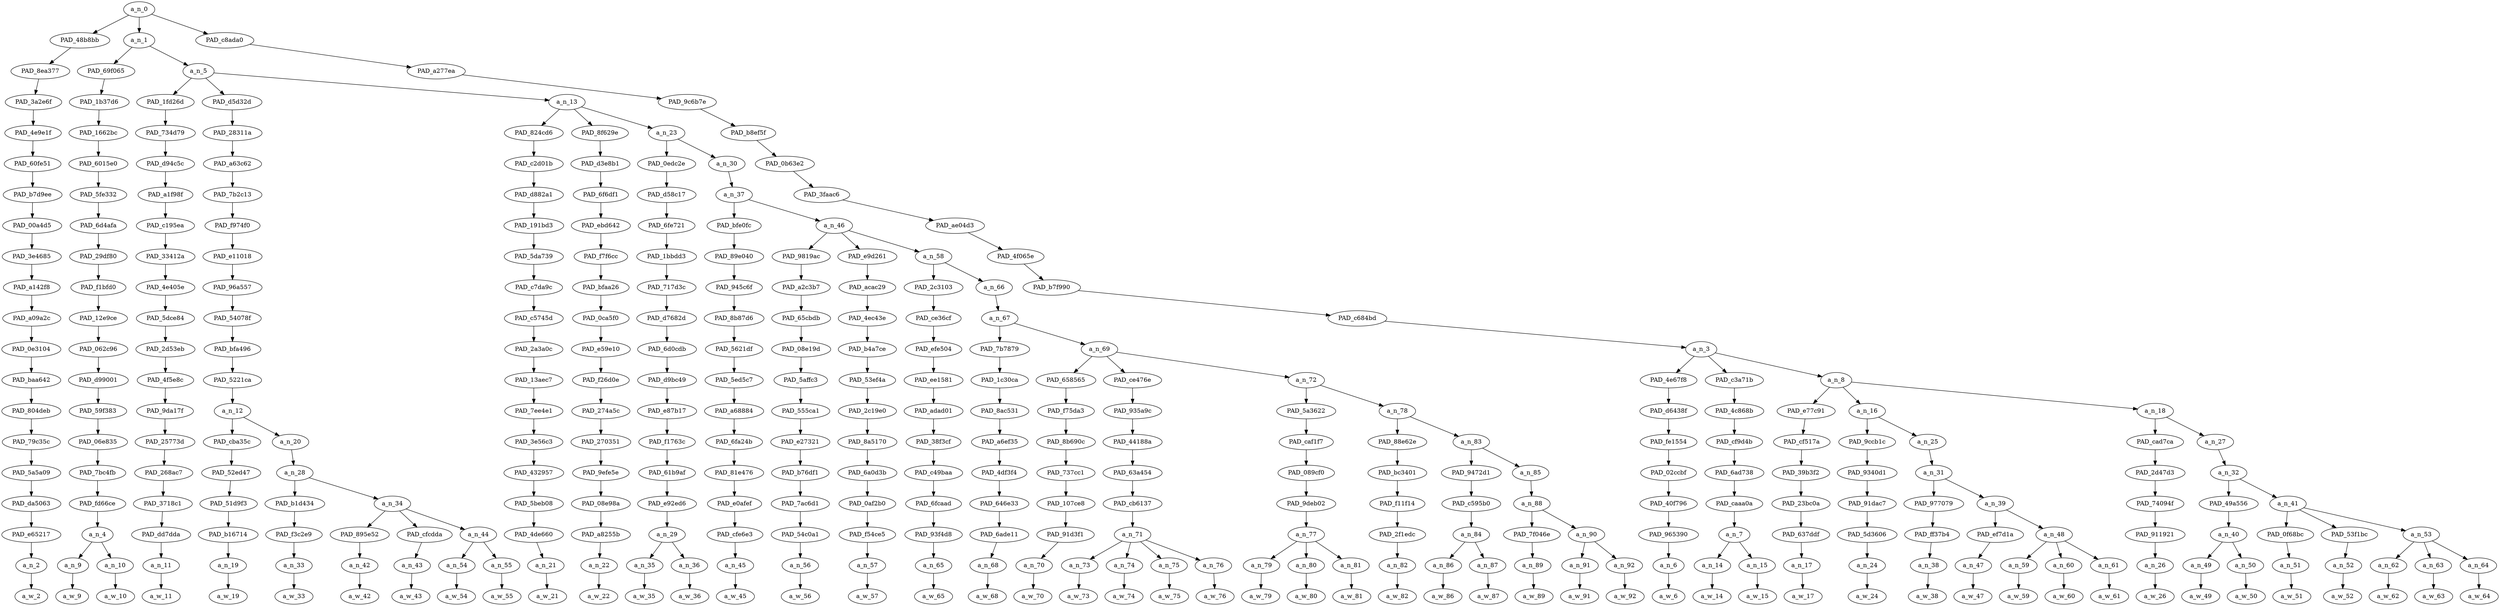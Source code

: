strict digraph "" {
	a_n_0	[div_dir=1,
		index=0,
		level=19,
		pos="23.748605484825102,19!",
		text_span="[0, 1, 2, 3, 4, 5, 6, 7, 8, 9, 10, 11, 12, 13, 14, 15, 16, 17, 18, 19, 20, 21, 22, 23, 24, 25, 26, 27, 28, 29, 30, 31, 32, 33, 34, \
35, 36, 37, 38, 39, 40, 41, 42, 43, 44, 45, 46, 47, 48, 49, 50]",
		value=0.99999999];
	PAD_48b8bb	[div_dir=1,
		index=1,
		level=18,
		pos="32.0,18!",
		text_span="[32]",
		value=0.01179135];
	a_n_0 -> PAD_48b8bb;
	a_n_1	[div_dir=1,
		index=0,
		level=18,
		pos="3.0282238618827164,18!",
		text_span="[0, 1, 2, 3, 4, 5, 6, 7, 8, 9, 10, 11, 12, 13, 14, 15, 16, 17, 18, 19, 20, 21, 22, 23, 24, 25, 26, 27, 28, 29, 30, 31]",
		value=0.67199557];
	a_n_0 -> a_n_1;
	PAD_c8ada0	[div_dir=1,
		index=2,
		level=18,
		pos="36.21759259259259,18!",
		text_span="[33, 34, 35, 36, 37, 38, 39, 40, 41, 42, 43, 44, 45, 46, 47, 48, 49, 50]",
		value=0.31612371];
	a_n_0 -> PAD_c8ada0;
	PAD_8ea377	[div_dir=1,
		index=2,
		level=17,
		pos="32.0,17!",
		text_span="[32]",
		value=0.01179135];
	PAD_48b8bb -> PAD_8ea377;
	PAD_3a2e6f	[div_dir=1,
		index=4,
		level=16,
		pos="32.0,16!",
		text_span="[32]",
		value=0.01179135];
	PAD_8ea377 -> PAD_3a2e6f;
	PAD_4e9e1f	[div_dir=1,
		index=6,
		level=15,
		pos="32.0,15!",
		text_span="[32]",
		value=0.01179135];
	PAD_3a2e6f -> PAD_4e9e1f;
	PAD_60fe51	[div_dir=1,
		index=7,
		level=14,
		pos="32.0,14!",
		text_span="[32]",
		value=0.01179135];
	PAD_4e9e1f -> PAD_60fe51;
	PAD_b7d9ee	[div_dir=1,
		index=7,
		level=13,
		pos="32.0,13!",
		text_span="[32]",
		value=0.01179135];
	PAD_60fe51 -> PAD_b7d9ee;
	PAD_00a4d5	[div_dir=1,
		index=8,
		level=12,
		pos="32.0,12!",
		text_span="[32]",
		value=0.01179135];
	PAD_b7d9ee -> PAD_00a4d5;
	PAD_3e4685	[div_dir=1,
		index=10,
		level=11,
		pos="32.0,11!",
		text_span="[32]",
		value=0.01179135];
	PAD_00a4d5 -> PAD_3e4685;
	PAD_a142f8	[div_dir=1,
		index=11,
		level=10,
		pos="32.0,10!",
		text_span="[32]",
		value=0.01179135];
	PAD_3e4685 -> PAD_a142f8;
	PAD_a09a2c	[div_dir=1,
		index=11,
		level=9,
		pos="32.0,9!",
		text_span="[32]",
		value=0.01179135];
	PAD_a142f8 -> PAD_a09a2c;
	PAD_0e3104	[div_dir=1,
		index=12,
		level=8,
		pos="32.0,8!",
		text_span="[32]",
		value=0.01179135];
	PAD_a09a2c -> PAD_0e3104;
	PAD_baa642	[div_dir=1,
		index=14,
		level=7,
		pos="32.0,7!",
		text_span="[32]",
		value=0.01179135];
	PAD_0e3104 -> PAD_baa642;
	PAD_804deb	[div_dir=1,
		index=15,
		level=6,
		pos="32.0,6!",
		text_span="[32]",
		value=0.01179135];
	PAD_baa642 -> PAD_804deb;
	PAD_79c35c	[div_dir=1,
		index=17,
		level=5,
		pos="32.0,5!",
		text_span="[32]",
		value=0.01179135];
	PAD_804deb -> PAD_79c35c;
	PAD_5a5a09	[div_dir=1,
		index=18,
		level=4,
		pos="32.0,4!",
		text_span="[32]",
		value=0.01179135];
	PAD_79c35c -> PAD_5a5a09;
	PAD_da5063	[div_dir=1,
		index=19,
		level=3,
		pos="32.0,3!",
		text_span="[32]",
		value=0.01179135];
	PAD_5a5a09 -> PAD_da5063;
	PAD_e65217	[div_dir=1,
		index=22,
		level=2,
		pos="32.0,2!",
		text_span="[32]",
		value=0.01179135];
	PAD_da5063 -> PAD_e65217;
	a_n_2	[div_dir=1,
		index=32,
		level=1,
		pos="32.0,1!",
		text_span="[32]",
		value=0.01179135];
	PAD_e65217 -> a_n_2;
	a_w_2	[div_dir=0,
		index=32,
		level=0,
		pos="32,0!",
		text_span="[32]",
		value=but];
	a_n_2 -> a_w_2;
	PAD_69f065	[div_dir=1,
		index=0,
		level=17,
		pos="0.5,17!",
		text_span="[0, 1]",
		value=0.05002345];
	a_n_1 -> PAD_69f065;
	a_n_5	[div_dir=-1,
		index=1,
		level=17,
		pos="5.556447723765433,17!",
		text_span="[2, 3, 4, 5, 6, 7, 8, 9, 10, 11, 12, 13, 14, 15, 16, 17, 18, 19, 20, 21, 22, 23, 24, 25, 26, 27, 28, 29, 30, 31]",
		value=0.62195567];
	a_n_1 -> a_n_5;
	PAD_1b37d6	[div_dir=1,
		index=0,
		level=16,
		pos="0.5,16!",
		text_span="[0, 1]",
		value=0.05002345];
	PAD_69f065 -> PAD_1b37d6;
	PAD_1662bc	[div_dir=1,
		index=0,
		level=15,
		pos="0.5,15!",
		text_span="[0, 1]",
		value=0.05002345];
	PAD_1b37d6 -> PAD_1662bc;
	PAD_6015e0	[div_dir=1,
		index=0,
		level=14,
		pos="0.5,14!",
		text_span="[0, 1]",
		value=0.05002345];
	PAD_1662bc -> PAD_6015e0;
	PAD_5fe332	[div_dir=1,
		index=0,
		level=13,
		pos="0.5,13!",
		text_span="[0, 1]",
		value=0.05002345];
	PAD_6015e0 -> PAD_5fe332;
	PAD_6d4afa	[div_dir=1,
		index=0,
		level=12,
		pos="0.5,12!",
		text_span="[0, 1]",
		value=0.05002345];
	PAD_5fe332 -> PAD_6d4afa;
	PAD_29df80	[div_dir=1,
		index=0,
		level=11,
		pos="0.5,11!",
		text_span="[0, 1]",
		value=0.05002345];
	PAD_6d4afa -> PAD_29df80;
	PAD_f1bfd0	[div_dir=1,
		index=0,
		level=10,
		pos="0.5,10!",
		text_span="[0, 1]",
		value=0.05002345];
	PAD_29df80 -> PAD_f1bfd0;
	PAD_12e9ce	[div_dir=1,
		index=0,
		level=9,
		pos="0.5,9!",
		text_span="[0, 1]",
		value=0.05002345];
	PAD_f1bfd0 -> PAD_12e9ce;
	PAD_062c96	[div_dir=1,
		index=0,
		level=8,
		pos="0.5,8!",
		text_span="[0, 1]",
		value=0.05002345];
	PAD_12e9ce -> PAD_062c96;
	PAD_d99001	[div_dir=1,
		index=0,
		level=7,
		pos="0.5,7!",
		text_span="[0, 1]",
		value=0.05002345];
	PAD_062c96 -> PAD_d99001;
	PAD_59f383	[div_dir=1,
		index=0,
		level=6,
		pos="0.5,6!",
		text_span="[0, 1]",
		value=0.05002345];
	PAD_d99001 -> PAD_59f383;
	PAD_06e835	[div_dir=1,
		index=0,
		level=5,
		pos="0.5,5!",
		text_span="[0, 1]",
		value=0.05002345];
	PAD_59f383 -> PAD_06e835;
	PAD_7bc4fb	[div_dir=1,
		index=0,
		level=4,
		pos="0.5,4!",
		text_span="[0, 1]",
		value=0.05002345];
	PAD_06e835 -> PAD_7bc4fb;
	PAD_fd66ce	[div_dir=1,
		index=0,
		level=3,
		pos="0.5,3!",
		text_span="[0, 1]",
		value=0.05002345];
	PAD_7bc4fb -> PAD_fd66ce;
	a_n_4	[div_dir=1,
		index=0,
		level=2,
		pos="0.5,2!",
		text_span="[0, 1]",
		value=0.05002345];
	PAD_fd66ce -> a_n_4;
	a_n_9	[div_dir=1,
		index=0,
		level=1,
		pos="0.0,1!",
		text_span="[0]",
		value=0.01455555];
	a_n_4 -> a_n_9;
	a_n_10	[div_dir=1,
		index=1,
		level=1,
		pos="1.0,1!",
		text_span="[1]",
		value=0.03533279];
	a_n_4 -> a_n_10;
	a_w_9	[div_dir=0,
		index=0,
		level=0,
		pos="0,0!",
		text_span="[0]",
		value="<user>"];
	a_n_9 -> a_w_9;
	a_w_10	[div_dir=0,
		index=1,
		level=0,
		pos="1,0!",
		text_span="[1]",
		value=vk];
	a_n_10 -> a_w_10;
	PAD_1fd26d	[div_dir=1,
		index=1,
		level=16,
		pos="2.0,16!",
		text_span="[2]",
		value=0.01443231];
	a_n_5 -> PAD_1fd26d;
	PAD_d5d32d	[div_dir=-1,
		index=2,
		level=16,
		pos="4.041666666666667,16!",
		text_span="[3, 4, 5, 6, 7, 8]",
		value=0.08709185];
	a_n_5 -> PAD_d5d32d;
	a_n_13	[div_dir=-1,
		index=3,
		level=16,
		pos="10.62767650462963,16!",
		text_span="[9, 10, 11, 12, 13, 14, 15, 16, 17, 18, 19, 20, 21, 22, 23, 24, 25, 26, 27, 28, 29, 30, 31]",
		value=0.52041106];
	a_n_5 -> a_n_13;
	PAD_734d79	[div_dir=1,
		index=1,
		level=15,
		pos="2.0,15!",
		text_span="[2]",
		value=0.01443231];
	PAD_1fd26d -> PAD_734d79;
	PAD_d94c5c	[div_dir=1,
		index=1,
		level=14,
		pos="2.0,14!",
		text_span="[2]",
		value=0.01443231];
	PAD_734d79 -> PAD_d94c5c;
	PAD_a1f98f	[div_dir=1,
		index=1,
		level=13,
		pos="2.0,13!",
		text_span="[2]",
		value=0.01443231];
	PAD_d94c5c -> PAD_a1f98f;
	PAD_c195ea	[div_dir=1,
		index=1,
		level=12,
		pos="2.0,12!",
		text_span="[2]",
		value=0.01443231];
	PAD_a1f98f -> PAD_c195ea;
	PAD_33412a	[div_dir=1,
		index=1,
		level=11,
		pos="2.0,11!",
		text_span="[2]",
		value=0.01443231];
	PAD_c195ea -> PAD_33412a;
	PAD_4e405e	[div_dir=1,
		index=1,
		level=10,
		pos="2.0,10!",
		text_span="[2]",
		value=0.01443231];
	PAD_33412a -> PAD_4e405e;
	PAD_5dce84	[div_dir=1,
		index=1,
		level=9,
		pos="2.0,9!",
		text_span="[2]",
		value=0.01443231];
	PAD_4e405e -> PAD_5dce84;
	PAD_2d53eb	[div_dir=1,
		index=1,
		level=8,
		pos="2.0,8!",
		text_span="[2]",
		value=0.01443231];
	PAD_5dce84 -> PAD_2d53eb;
	PAD_4f5e8c	[div_dir=1,
		index=1,
		level=7,
		pos="2.0,7!",
		text_span="[2]",
		value=0.01443231];
	PAD_2d53eb -> PAD_4f5e8c;
	PAD_9da17f	[div_dir=1,
		index=1,
		level=6,
		pos="2.0,6!",
		text_span="[2]",
		value=0.01443231];
	PAD_4f5e8c -> PAD_9da17f;
	PAD_25773d	[div_dir=1,
		index=1,
		level=5,
		pos="2.0,5!",
		text_span="[2]",
		value=0.01443231];
	PAD_9da17f -> PAD_25773d;
	PAD_268ac7	[div_dir=1,
		index=1,
		level=4,
		pos="2.0,4!",
		text_span="[2]",
		value=0.01443231];
	PAD_25773d -> PAD_268ac7;
	PAD_3718c1	[div_dir=1,
		index=1,
		level=3,
		pos="2.0,3!",
		text_span="[2]",
		value=0.01443231];
	PAD_268ac7 -> PAD_3718c1;
	PAD_dd7dda	[div_dir=1,
		index=1,
		level=2,
		pos="2.0,2!",
		text_span="[2]",
		value=0.01443231];
	PAD_3718c1 -> PAD_dd7dda;
	a_n_11	[div_dir=1,
		index=2,
		level=1,
		pos="2.0,1!",
		text_span="[2]",
		value=0.01443231];
	PAD_dd7dda -> a_n_11;
	a_w_11	[div_dir=0,
		index=2,
		level=0,
		pos="2,0!",
		text_span="[2]",
		value=looks];
	a_n_11 -> a_w_11;
	PAD_28311a	[div_dir=-1,
		index=2,
		level=15,
		pos="4.041666666666667,15!",
		text_span="[3, 4, 5, 6, 7, 8]",
		value=0.08709185];
	PAD_d5d32d -> PAD_28311a;
	PAD_a63c62	[div_dir=-1,
		index=2,
		level=14,
		pos="4.041666666666667,14!",
		text_span="[3, 4, 5, 6, 7, 8]",
		value=0.08709185];
	PAD_28311a -> PAD_a63c62;
	PAD_7b2c13	[div_dir=-1,
		index=2,
		level=13,
		pos="4.041666666666667,13!",
		text_span="[3, 4, 5, 6, 7, 8]",
		value=0.08709185];
	PAD_a63c62 -> PAD_7b2c13;
	PAD_f974f0	[div_dir=-1,
		index=2,
		level=12,
		pos="4.041666666666667,12!",
		text_span="[3, 4, 5, 6, 7, 8]",
		value=0.08709185];
	PAD_7b2c13 -> PAD_f974f0;
	PAD_e11018	[div_dir=-1,
		index=2,
		level=11,
		pos="4.041666666666667,11!",
		text_span="[3, 4, 5, 6, 7, 8]",
		value=0.08709185];
	PAD_f974f0 -> PAD_e11018;
	PAD_96a557	[div_dir=-1,
		index=2,
		level=10,
		pos="4.041666666666667,10!",
		text_span="[3, 4, 5, 6, 7, 8]",
		value=0.08709185];
	PAD_e11018 -> PAD_96a557;
	PAD_54078f	[div_dir=-1,
		index=2,
		level=9,
		pos="4.041666666666667,9!",
		text_span="[3, 4, 5, 6, 7, 8]",
		value=0.08709185];
	PAD_96a557 -> PAD_54078f;
	PAD_bfa496	[div_dir=-1,
		index=2,
		level=8,
		pos="4.041666666666667,8!",
		text_span="[3, 4, 5, 6, 7, 8]",
		value=0.08709185];
	PAD_54078f -> PAD_bfa496;
	PAD_5221ca	[div_dir=-1,
		index=2,
		level=7,
		pos="4.041666666666667,7!",
		text_span="[3, 4, 5, 6, 7, 8]",
		value=0.08709185];
	PAD_bfa496 -> PAD_5221ca;
	a_n_12	[div_dir=-1,
		index=2,
		level=6,
		pos="4.041666666666667,6!",
		text_span="[3, 4, 5, 6, 7, 8]",
		value=0.08709185];
	PAD_5221ca -> a_n_12;
	PAD_cba35c	[div_dir=1,
		index=2,
		level=5,
		pos="3.0,5!",
		text_span="[3]",
		value=0.01369188];
	a_n_12 -> PAD_cba35c;
	a_n_20	[div_dir=-1,
		index=3,
		level=5,
		pos="5.083333333333334,5!",
		text_span="[4, 5, 6, 7, 8]",
		value=0.07336870];
	a_n_12 -> a_n_20;
	PAD_52ed47	[div_dir=1,
		index=2,
		level=4,
		pos="3.0,4!",
		text_span="[3]",
		value=0.01369188];
	PAD_cba35c -> PAD_52ed47;
	PAD_51d9f3	[div_dir=1,
		index=2,
		level=3,
		pos="3.0,3!",
		text_span="[3]",
		value=0.01369188];
	PAD_52ed47 -> PAD_51d9f3;
	PAD_b16714	[div_dir=1,
		index=2,
		level=2,
		pos="3.0,2!",
		text_span="[3]",
		value=0.01369188];
	PAD_51d9f3 -> PAD_b16714;
	a_n_19	[div_dir=1,
		index=3,
		level=1,
		pos="3.0,1!",
		text_span="[3]",
		value=0.01369188];
	PAD_b16714 -> a_n_19;
	a_w_19	[div_dir=0,
		index=3,
		level=0,
		pos="3,0!",
		text_span="[3]",
		value=interesting];
	a_n_19 -> a_w_19;
	a_n_28	[div_dir=-1,
		index=3,
		level=4,
		pos="5.083333333333334,4!",
		text_span="[4, 5, 6, 7, 8]",
		value=0.07331035];
	a_n_20 -> a_n_28;
	PAD_b1d434	[div_dir=-1,
		index=3,
		level=3,
		pos="4.0,3!",
		text_span="[4]",
		value=0.01304969];
	a_n_28 -> PAD_b1d434;
	a_n_34	[div_dir=-1,
		index=4,
		level=3,
		pos="6.166666666666667,3!",
		text_span="[5, 6, 7, 8]",
		value=0.06020232];
	a_n_28 -> a_n_34;
	PAD_f3c2e9	[div_dir=-1,
		index=3,
		level=2,
		pos="4.0,2!",
		text_span="[4]",
		value=0.01304969];
	PAD_b1d434 -> PAD_f3c2e9;
	a_n_33	[div_dir=-1,
		index=4,
		level=1,
		pos="4.0,1!",
		text_span="[4]",
		value=0.01304969];
	PAD_f3c2e9 -> a_n_33;
	a_w_33	[div_dir=0,
		index=4,
		level=0,
		pos="4,0!",
		text_span="[4]",
		value=i];
	a_n_33 -> a_w_33;
	PAD_895e52	[div_dir=1,
		index=4,
		level=2,
		pos="5.0,2!",
		text_span="[5]",
		value=0.01048972];
	a_n_34 -> PAD_895e52;
	PAD_cfcdda	[div_dir=1,
		index=5,
		level=2,
		pos="6.0,2!",
		text_span="[6]",
		value=0.01069586];
	a_n_34 -> PAD_cfcdda;
	a_n_44	[div_dir=-1,
		index=6,
		level=2,
		pos="7.5,2!",
		text_span="[7, 8]",
		value=0.03895244];
	a_n_34 -> a_n_44;
	a_n_42	[div_dir=1,
		index=5,
		level=1,
		pos="5.0,1!",
		text_span="[5]",
		value=0.01048972];
	PAD_895e52 -> a_n_42;
	a_w_42	[div_dir=0,
		index=5,
		level=0,
		pos="5,0!",
		text_span="[5]",
		value=might];
	a_n_42 -> a_w_42;
	a_n_43	[div_dir=1,
		index=6,
		level=1,
		pos="6.0,1!",
		text_span="[6]",
		value=0.01069586];
	PAD_cfcdda -> a_n_43;
	a_w_43	[div_dir=0,
		index=6,
		level=0,
		pos="6,0!",
		text_span="[6]",
		value=actually];
	a_n_43 -> a_w_43;
	a_n_54	[div_dir=-1,
		index=7,
		level=1,
		pos="7.0,1!",
		text_span="[7]",
		value=0.02732545];
	a_n_44 -> a_n_54;
	a_n_55	[div_dir=1,
		index=8,
		level=1,
		pos="8.0,1!",
		text_span="[8]",
		value=0.01150334];
	a_n_44 -> a_n_55;
	a_w_54	[div_dir=0,
		index=7,
		level=0,
		pos="7,0!",
		text_span="[7]",
		value=install];
	a_n_54 -> a_w_54;
	a_w_55	[div_dir=0,
		index=8,
		level=0,
		pos="8,0!",
		text_span="[8]",
		value=it];
	a_n_55 -> a_w_55;
	PAD_824cd6	[div_dir=1,
		index=3,
		level=15,
		pos="9.0,15!",
		text_span="[9]",
		value=0.01403130];
	a_n_13 -> PAD_824cd6;
	PAD_8f629e	[div_dir=1,
		index=4,
		level=15,
		pos="10.0,15!",
		text_span="[10]",
		value=0.01036317];
	a_n_13 -> PAD_8f629e;
	a_n_23	[div_dir=-1,
		index=5,
		level=15,
		pos="12.88302951388889,15!",
		text_span="[11, 12, 13, 14, 15, 16, 17, 18, 19, 20, 21, 22, 23, 24, 25, 26, 27, 28, 29, 30, 31]",
		value=0.49600308];
	a_n_13 -> a_n_23;
	PAD_c2d01b	[div_dir=1,
		index=3,
		level=14,
		pos="9.0,14!",
		text_span="[9]",
		value=0.01403130];
	PAD_824cd6 -> PAD_c2d01b;
	PAD_d882a1	[div_dir=1,
		index=3,
		level=13,
		pos="9.0,13!",
		text_span="[9]",
		value=0.01403130];
	PAD_c2d01b -> PAD_d882a1;
	PAD_191bd3	[div_dir=1,
		index=3,
		level=12,
		pos="9.0,12!",
		text_span="[9]",
		value=0.01403130];
	PAD_d882a1 -> PAD_191bd3;
	PAD_5da739	[div_dir=1,
		index=3,
		level=11,
		pos="9.0,11!",
		text_span="[9]",
		value=0.01403130];
	PAD_191bd3 -> PAD_5da739;
	PAD_c7da9c	[div_dir=1,
		index=3,
		level=10,
		pos="9.0,10!",
		text_span="[9]",
		value=0.01403130];
	PAD_5da739 -> PAD_c7da9c;
	PAD_c5745d	[div_dir=1,
		index=3,
		level=9,
		pos="9.0,9!",
		text_span="[9]",
		value=0.01403130];
	PAD_c7da9c -> PAD_c5745d;
	PAD_2a3a0c	[div_dir=1,
		index=3,
		level=8,
		pos="9.0,8!",
		text_span="[9]",
		value=0.01403130];
	PAD_c5745d -> PAD_2a3a0c;
	PAD_13aec7	[div_dir=1,
		index=3,
		level=7,
		pos="9.0,7!",
		text_span="[9]",
		value=0.01403130];
	PAD_2a3a0c -> PAD_13aec7;
	PAD_7ee4e1	[div_dir=1,
		index=3,
		level=6,
		pos="9.0,6!",
		text_span="[9]",
		value=0.01403130];
	PAD_13aec7 -> PAD_7ee4e1;
	PAD_3e56c3	[div_dir=1,
		index=4,
		level=5,
		pos="9.0,5!",
		text_span="[9]",
		value=0.01403130];
	PAD_7ee4e1 -> PAD_3e56c3;
	PAD_432957	[div_dir=1,
		index=4,
		level=4,
		pos="9.0,4!",
		text_span="[9]",
		value=0.01403130];
	PAD_3e56c3 -> PAD_432957;
	PAD_5beb08	[div_dir=1,
		index=5,
		level=3,
		pos="9.0,3!",
		text_span="[9]",
		value=0.01403130];
	PAD_432957 -> PAD_5beb08;
	PAD_4de660	[div_dir=1,
		index=7,
		level=2,
		pos="9.0,2!",
		text_span="[9]",
		value=0.01403130];
	PAD_5beb08 -> PAD_4de660;
	a_n_21	[div_dir=1,
		index=9,
		level=1,
		pos="9.0,1!",
		text_span="[9]",
		value=0.01403130];
	PAD_4de660 -> a_n_21;
	a_w_21	[div_dir=0,
		index=9,
		level=0,
		pos="9,0!",
		text_span="[9]",
		value=however];
	a_n_21 -> a_w_21;
	PAD_d3e8b1	[div_dir=1,
		index=4,
		level=14,
		pos="10.0,14!",
		text_span="[10]",
		value=0.01036317];
	PAD_8f629e -> PAD_d3e8b1;
	PAD_6f6df1	[div_dir=1,
		index=4,
		level=13,
		pos="10.0,13!",
		text_span="[10]",
		value=0.01036317];
	PAD_d3e8b1 -> PAD_6f6df1;
	PAD_ebd642	[div_dir=1,
		index=4,
		level=12,
		pos="10.0,12!",
		text_span="[10]",
		value=0.01036317];
	PAD_6f6df1 -> PAD_ebd642;
	PAD_f7f6cc	[div_dir=1,
		index=4,
		level=11,
		pos="10.0,11!",
		text_span="[10]",
		value=0.01036317];
	PAD_ebd642 -> PAD_f7f6cc;
	PAD_bfaa26	[div_dir=1,
		index=4,
		level=10,
		pos="10.0,10!",
		text_span="[10]",
		value=0.01036317];
	PAD_f7f6cc -> PAD_bfaa26;
	PAD_0ca5f0	[div_dir=1,
		index=4,
		level=9,
		pos="10.0,9!",
		text_span="[10]",
		value=0.01036317];
	PAD_bfaa26 -> PAD_0ca5f0;
	PAD_e59e10	[div_dir=1,
		index=4,
		level=8,
		pos="10.0,8!",
		text_span="[10]",
		value=0.01036317];
	PAD_0ca5f0 -> PAD_e59e10;
	PAD_f26d0e	[div_dir=1,
		index=4,
		level=7,
		pos="10.0,7!",
		text_span="[10]",
		value=0.01036317];
	PAD_e59e10 -> PAD_f26d0e;
	PAD_274a5c	[div_dir=1,
		index=4,
		level=6,
		pos="10.0,6!",
		text_span="[10]",
		value=0.01036317];
	PAD_f26d0e -> PAD_274a5c;
	PAD_270351	[div_dir=1,
		index=5,
		level=5,
		pos="10.0,5!",
		text_span="[10]",
		value=0.01036317];
	PAD_274a5c -> PAD_270351;
	PAD_9efe5e	[div_dir=1,
		index=5,
		level=4,
		pos="10.0,4!",
		text_span="[10]",
		value=0.01036317];
	PAD_270351 -> PAD_9efe5e;
	PAD_08e98a	[div_dir=1,
		index=6,
		level=3,
		pos="10.0,3!",
		text_span="[10]",
		value=0.01036317];
	PAD_9efe5e -> PAD_08e98a;
	PAD_a8255b	[div_dir=1,
		index=8,
		level=2,
		pos="10.0,2!",
		text_span="[10]",
		value=0.01036317];
	PAD_08e98a -> PAD_a8255b;
	a_n_22	[div_dir=1,
		index=10,
		level=1,
		pos="10.0,1!",
		text_span="[10]",
		value=0.01036317];
	PAD_a8255b -> a_n_22;
	a_w_22	[div_dir=0,
		index=10,
		level=0,
		pos="10,0!",
		text_span="[10]",
		value=at];
	a_n_22 -> a_w_22;
	PAD_0edc2e	[div_dir=-1,
		index=5,
		level=14,
		pos="11.5,14!",
		text_span="[11, 12]",
		value=0.02711117];
	a_n_23 -> PAD_0edc2e;
	a_n_30	[div_dir=-1,
		index=6,
		level=14,
		pos="14.266059027777779,14!",
		text_span="[13, 14, 15, 16, 17, 18, 19, 20, 21, 22, 23, 24, 25, 26, 27, 28, 29, 30, 31]",
		value=0.46884123];
	a_n_23 -> a_n_30;
	PAD_d58c17	[div_dir=-1,
		index=5,
		level=13,
		pos="11.5,13!",
		text_span="[11, 12]",
		value=0.02711117];
	PAD_0edc2e -> PAD_d58c17;
	PAD_6fe721	[div_dir=-1,
		index=5,
		level=12,
		pos="11.5,12!",
		text_span="[11, 12]",
		value=0.02711117];
	PAD_d58c17 -> PAD_6fe721;
	PAD_1bbdd3	[div_dir=-1,
		index=5,
		level=11,
		pos="11.5,11!",
		text_span="[11, 12]",
		value=0.02711117];
	PAD_6fe721 -> PAD_1bbdd3;
	PAD_717d3c	[div_dir=-1,
		index=5,
		level=10,
		pos="11.5,10!",
		text_span="[11, 12]",
		value=0.02711117];
	PAD_1bbdd3 -> PAD_717d3c;
	PAD_d7682d	[div_dir=-1,
		index=5,
		level=9,
		pos="11.5,9!",
		text_span="[11, 12]",
		value=0.02711117];
	PAD_717d3c -> PAD_d7682d;
	PAD_6d0cdb	[div_dir=-1,
		index=5,
		level=8,
		pos="11.5,8!",
		text_span="[11, 12]",
		value=0.02711117];
	PAD_d7682d -> PAD_6d0cdb;
	PAD_d9bc49	[div_dir=-1,
		index=5,
		level=7,
		pos="11.5,7!",
		text_span="[11, 12]",
		value=0.02711117];
	PAD_6d0cdb -> PAD_d9bc49;
	PAD_e87b17	[div_dir=-1,
		index=5,
		level=6,
		pos="11.5,6!",
		text_span="[11, 12]",
		value=0.02711117];
	PAD_d9bc49 -> PAD_e87b17;
	PAD_f1763c	[div_dir=-1,
		index=6,
		level=5,
		pos="11.5,5!",
		text_span="[11, 12]",
		value=0.02711117];
	PAD_e87b17 -> PAD_f1763c;
	PAD_61b9af	[div_dir=-1,
		index=6,
		level=4,
		pos="11.5,4!",
		text_span="[11, 12]",
		value=0.02711117];
	PAD_f1763c -> PAD_61b9af;
	PAD_e92ed6	[div_dir=-1,
		index=7,
		level=3,
		pos="11.5,3!",
		text_span="[11, 12]",
		value=0.02711117];
	PAD_61b9af -> PAD_e92ed6;
	a_n_29	[div_dir=-1,
		index=9,
		level=2,
		pos="11.5,2!",
		text_span="[11, 12]",
		value=0.02711117];
	PAD_e92ed6 -> a_n_29;
	a_n_35	[div_dir=1,
		index=11,
		level=1,
		pos="11.0,1!",
		text_span="[11]",
		value=0.01068869];
	a_n_29 -> a_n_35;
	a_n_36	[div_dir=-1,
		index=12,
		level=1,
		pos="12.0,1!",
		text_span="[12]",
		value=0.01642208];
	a_n_29 -> a_n_36;
	a_w_35	[div_dir=0,
		index=11,
		level=0,
		pos="11,0!",
		text_span="[11]",
		value=first];
	a_n_35 -> a_w_35;
	a_w_36	[div_dir=0,
		index=12,
		level=0,
		pos="12,0!",
		text_span="[12]",
		value=glance];
	a_n_36 -> a_w_36;
	a_n_37	[div_dir=-1,
		index=6,
		level=13,
		pos="14.266059027777779,13!",
		text_span="[13, 14, 15, 16, 17, 18, 19, 20, 21, 22, 23, 24, 25, 26, 27, 28, 29, 30, 31]",
		value=0.46878832];
	a_n_30 -> a_n_37;
	PAD_bfe0fc	[div_dir=1,
		index=6,
		level=12,
		pos="13.0,12!",
		text_span="[13]",
		value=0.01037753];
	a_n_37 -> PAD_bfe0fc;
	a_n_46	[div_dir=-1,
		index=7,
		level=12,
		pos="15.532118055555557,12!",
		text_span="[14, 15, 16, 17, 18, 19, 20, 21, 22, 23, 24, 25, 26, 27, 28, 29, 30, 31]",
		value=0.45835788];
	a_n_37 -> a_n_46;
	PAD_89e040	[div_dir=1,
		index=6,
		level=11,
		pos="13.0,11!",
		text_span="[13]",
		value=0.01037753];
	PAD_bfe0fc -> PAD_89e040;
	PAD_945c6f	[div_dir=1,
		index=6,
		level=10,
		pos="13.0,10!",
		text_span="[13]",
		value=0.01037753];
	PAD_89e040 -> PAD_945c6f;
	PAD_8b87d6	[div_dir=1,
		index=6,
		level=9,
		pos="13.0,9!",
		text_span="[13]",
		value=0.01037753];
	PAD_945c6f -> PAD_8b87d6;
	PAD_5621df	[div_dir=1,
		index=6,
		level=8,
		pos="13.0,8!",
		text_span="[13]",
		value=0.01037753];
	PAD_8b87d6 -> PAD_5621df;
	PAD_5ed5c7	[div_dir=1,
		index=6,
		level=7,
		pos="13.0,7!",
		text_span="[13]",
		value=0.01037753];
	PAD_5621df -> PAD_5ed5c7;
	PAD_a68884	[div_dir=1,
		index=6,
		level=6,
		pos="13.0,6!",
		text_span="[13]",
		value=0.01037753];
	PAD_5ed5c7 -> PAD_a68884;
	PAD_6fa24b	[div_dir=1,
		index=7,
		level=5,
		pos="13.0,5!",
		text_span="[13]",
		value=0.01037753];
	PAD_a68884 -> PAD_6fa24b;
	PAD_81e476	[div_dir=1,
		index=7,
		level=4,
		pos="13.0,4!",
		text_span="[13]",
		value=0.01037753];
	PAD_6fa24b -> PAD_81e476;
	PAD_e0afef	[div_dir=1,
		index=8,
		level=3,
		pos="13.0,3!",
		text_span="[13]",
		value=0.01037753];
	PAD_81e476 -> PAD_e0afef;
	PAD_cfe6e3	[div_dir=1,
		index=10,
		level=2,
		pos="13.0,2!",
		text_span="[13]",
		value=0.01037753];
	PAD_e0afef -> PAD_cfe6e3;
	a_n_45	[div_dir=1,
		index=13,
		level=1,
		pos="13.0,1!",
		text_span="[13]",
		value=0.01037753];
	PAD_cfe6e3 -> a_n_45;
	a_w_45	[div_dir=0,
		index=13,
		level=0,
		pos="13,0!",
		text_span="[13]",
		value=it1];
	a_n_45 -> a_w_45;
	PAD_9819ac	[div_dir=1,
		index=7,
		level=11,
		pos="14.0,11!",
		text_span="[14]",
		value=0.00917502];
	a_n_46 -> PAD_9819ac;
	PAD_e9d261	[div_dir=1,
		index=8,
		level=11,
		pos="15.0,11!",
		text_span="[15]",
		value=0.00890213];
	a_n_46 -> PAD_e9d261;
	a_n_58	[div_dir=-1,
		index=9,
		level=11,
		pos="17.596354166666668,11!",
		text_span="[16, 17, 18, 19, 20, 21, 22, 23, 24, 25, 26, 27, 28, 29, 30, 31]",
		value=0.44021073];
	a_n_46 -> a_n_58;
	PAD_a2c3b7	[div_dir=1,
		index=7,
		level=10,
		pos="14.0,10!",
		text_span="[14]",
		value=0.00917502];
	PAD_9819ac -> PAD_a2c3b7;
	PAD_65cbdb	[div_dir=1,
		index=7,
		level=9,
		pos="14.0,9!",
		text_span="[14]",
		value=0.00917502];
	PAD_a2c3b7 -> PAD_65cbdb;
	PAD_08e19d	[div_dir=1,
		index=7,
		level=8,
		pos="14.0,8!",
		text_span="[14]",
		value=0.00917502];
	PAD_65cbdb -> PAD_08e19d;
	PAD_5affc3	[div_dir=1,
		index=7,
		level=7,
		pos="14.0,7!",
		text_span="[14]",
		value=0.00917502];
	PAD_08e19d -> PAD_5affc3;
	PAD_555ca1	[div_dir=1,
		index=7,
		level=6,
		pos="14.0,6!",
		text_span="[14]",
		value=0.00917502];
	PAD_5affc3 -> PAD_555ca1;
	PAD_e27321	[div_dir=1,
		index=8,
		level=5,
		pos="14.0,5!",
		text_span="[14]",
		value=0.00917502];
	PAD_555ca1 -> PAD_e27321;
	PAD_b76df1	[div_dir=1,
		index=8,
		level=4,
		pos="14.0,4!",
		text_span="[14]",
		value=0.00917502];
	PAD_e27321 -> PAD_b76df1;
	PAD_7ac6d1	[div_dir=1,
		index=9,
		level=3,
		pos="14.0,3!",
		text_span="[14]",
		value=0.00917502];
	PAD_b76df1 -> PAD_7ac6d1;
	PAD_54c0a1	[div_dir=1,
		index=11,
		level=2,
		pos="14.0,2!",
		text_span="[14]",
		value=0.00917502];
	PAD_7ac6d1 -> PAD_54c0a1;
	a_n_56	[div_dir=1,
		index=14,
		level=1,
		pos="14.0,1!",
		text_span="[14]",
		value=0.00917502];
	PAD_54c0a1 -> a_n_56;
	a_w_56	[div_dir=0,
		index=14,
		level=0,
		pos="14,0!",
		text_span="[14]",
		value=does];
	a_n_56 -> a_w_56;
	PAD_acac29	[div_dir=1,
		index=8,
		level=10,
		pos="15.0,10!",
		text_span="[15]",
		value=0.00890213];
	PAD_e9d261 -> PAD_acac29;
	PAD_4ec43e	[div_dir=1,
		index=8,
		level=9,
		pos="15.0,9!",
		text_span="[15]",
		value=0.00890213];
	PAD_acac29 -> PAD_4ec43e;
	PAD_b4a7ce	[div_dir=1,
		index=8,
		level=8,
		pos="15.0,8!",
		text_span="[15]",
		value=0.00890213];
	PAD_4ec43e -> PAD_b4a7ce;
	PAD_53ef4a	[div_dir=1,
		index=8,
		level=7,
		pos="15.0,7!",
		text_span="[15]",
		value=0.00890213];
	PAD_b4a7ce -> PAD_53ef4a;
	PAD_2c19e0	[div_dir=1,
		index=8,
		level=6,
		pos="15.0,6!",
		text_span="[15]",
		value=0.00890213];
	PAD_53ef4a -> PAD_2c19e0;
	PAD_8a5170	[div_dir=1,
		index=9,
		level=5,
		pos="15.0,5!",
		text_span="[15]",
		value=0.00890213];
	PAD_2c19e0 -> PAD_8a5170;
	PAD_6a0d3b	[div_dir=1,
		index=9,
		level=4,
		pos="15.0,4!",
		text_span="[15]",
		value=0.00890213];
	PAD_8a5170 -> PAD_6a0d3b;
	PAD_0af2b0	[div_dir=1,
		index=10,
		level=3,
		pos="15.0,3!",
		text_span="[15]",
		value=0.00890213];
	PAD_6a0d3b -> PAD_0af2b0;
	PAD_f54ce5	[div_dir=1,
		index=12,
		level=2,
		pos="15.0,2!",
		text_span="[15]",
		value=0.00890213];
	PAD_0af2b0 -> PAD_f54ce5;
	a_n_57	[div_dir=1,
		index=15,
		level=1,
		pos="15.0,1!",
		text_span="[15]",
		value=0.00890213];
	PAD_f54ce5 -> a_n_57;
	a_w_57	[div_dir=0,
		index=15,
		level=0,
		pos="15,0!",
		text_span="[15]",
		value=not];
	a_n_57 -> a_w_57;
	PAD_2c3103	[div_dir=1,
		index=9,
		level=10,
		pos="16.0,10!",
		text_span="[16]",
		value=0.01118461];
	a_n_58 -> PAD_2c3103;
	a_n_66	[div_dir=-1,
		index=10,
		level=10,
		pos="19.192708333333336,10!",
		text_span="[17, 18, 19, 20, 21, 22, 23, 24, 25, 26, 27, 28, 29, 30, 31]",
		value=0.42892349];
	a_n_58 -> a_n_66;
	PAD_ce36cf	[div_dir=1,
		index=9,
		level=9,
		pos="16.0,9!",
		text_span="[16]",
		value=0.01118461];
	PAD_2c3103 -> PAD_ce36cf;
	PAD_efe504	[div_dir=1,
		index=9,
		level=8,
		pos="16.0,8!",
		text_span="[16]",
		value=0.01118461];
	PAD_ce36cf -> PAD_efe504;
	PAD_ee1581	[div_dir=1,
		index=9,
		level=7,
		pos="16.0,7!",
		text_span="[16]",
		value=0.01118461];
	PAD_efe504 -> PAD_ee1581;
	PAD_adad01	[div_dir=1,
		index=9,
		level=6,
		pos="16.0,6!",
		text_span="[16]",
		value=0.01118461];
	PAD_ee1581 -> PAD_adad01;
	PAD_38f3cf	[div_dir=1,
		index=10,
		level=5,
		pos="16.0,5!",
		text_span="[16]",
		value=0.01118461];
	PAD_adad01 -> PAD_38f3cf;
	PAD_c49baa	[div_dir=1,
		index=10,
		level=4,
		pos="16.0,4!",
		text_span="[16]",
		value=0.01118461];
	PAD_38f3cf -> PAD_c49baa;
	PAD_6fcaad	[div_dir=1,
		index=11,
		level=3,
		pos="16.0,3!",
		text_span="[16]",
		value=0.01118461];
	PAD_c49baa -> PAD_6fcaad;
	PAD_93f4d8	[div_dir=1,
		index=13,
		level=2,
		pos="16.0,2!",
		text_span="[16]",
		value=0.01118461];
	PAD_6fcaad -> PAD_93f4d8;
	a_n_65	[div_dir=1,
		index=16,
		level=1,
		pos="16.0,1!",
		text_span="[16]",
		value=0.01118461];
	PAD_93f4d8 -> a_n_65;
	a_w_65	[div_dir=0,
		index=16,
		level=0,
		pos="16,0!",
		text_span="[16]",
		value=appear];
	a_n_65 -> a_w_65;
	a_n_67	[div_dir=-1,
		index=10,
		level=9,
		pos="19.192708333333336,9!",
		text_span="[17, 18, 19, 20, 21, 22, 23, 24, 25, 26, 27, 28, 29, 30, 31]",
		value=0.42881489];
	a_n_66 -> a_n_67;
	PAD_7b7879	[div_dir=1,
		index=10,
		level=8,
		pos="17.0,8!",
		text_span="[17]",
		value=0.01058334];
	a_n_67 -> PAD_7b7879;
	a_n_69	[div_dir=-1,
		index=11,
		level=8,
		pos="21.385416666666668,8!",
		text_span="[18, 19, 20, 21, 22, 23, 24, 25, 26, 27, 28, 29, 30, 31]",
		value=0.41812294];
	a_n_67 -> a_n_69;
	PAD_1c30ca	[div_dir=1,
		index=10,
		level=7,
		pos="17.0,7!",
		text_span="[17]",
		value=0.01058334];
	PAD_7b7879 -> PAD_1c30ca;
	PAD_8ac531	[div_dir=1,
		index=10,
		level=6,
		pos="17.0,6!",
		text_span="[17]",
		value=0.01058334];
	PAD_1c30ca -> PAD_8ac531;
	PAD_a6ef35	[div_dir=1,
		index=11,
		level=5,
		pos="17.0,5!",
		text_span="[17]",
		value=0.01058334];
	PAD_8ac531 -> PAD_a6ef35;
	PAD_4df3f4	[div_dir=1,
		index=11,
		level=4,
		pos="17.0,4!",
		text_span="[17]",
		value=0.01058334];
	PAD_a6ef35 -> PAD_4df3f4;
	PAD_646e33	[div_dir=1,
		index=12,
		level=3,
		pos="17.0,3!",
		text_span="[17]",
		value=0.01058334];
	PAD_4df3f4 -> PAD_646e33;
	PAD_6ade11	[div_dir=1,
		index=14,
		level=2,
		pos="17.0,2!",
		text_span="[17]",
		value=0.01058334];
	PAD_646e33 -> PAD_6ade11;
	a_n_68	[div_dir=1,
		index=17,
		level=1,
		pos="17.0,1!",
		text_span="[17]",
		value=0.01058334];
	PAD_6ade11 -> a_n_68;
	a_w_68	[div_dir=0,
		index=17,
		level=0,
		pos="17,0!",
		text_span="[17]",
		value=to];
	a_n_68 -> a_w_68;
	PAD_658565	[div_dir=1,
		index=11,
		level=7,
		pos="18.0,7!",
		text_span="[18]",
		value=0.01503172];
	a_n_69 -> PAD_658565;
	PAD_ce476e	[div_dir=-1,
		index=12,
		level=7,
		pos="20.5,7!",
		text_span="[19, 20, 21, 22]",
		value=0.26559681];
	a_n_69 -> PAD_ce476e;
	a_n_72	[div_dir=-1,
		index=13,
		level=7,
		pos="25.65625,7!",
		text_span="[23, 24, 25, 26, 27, 28, 29, 30, 31]",
		value=0.13737769];
	a_n_69 -> a_n_72;
	PAD_f75da3	[div_dir=1,
		index=11,
		level=6,
		pos="18.0,6!",
		text_span="[18]",
		value=0.01503172];
	PAD_658565 -> PAD_f75da3;
	PAD_8b690c	[div_dir=1,
		index=12,
		level=5,
		pos="18.0,5!",
		text_span="[18]",
		value=0.01503172];
	PAD_f75da3 -> PAD_8b690c;
	PAD_737cc1	[div_dir=1,
		index=12,
		level=4,
		pos="18.0,4!",
		text_span="[18]",
		value=0.01503172];
	PAD_8b690c -> PAD_737cc1;
	PAD_107ce8	[div_dir=1,
		index=13,
		level=3,
		pos="18.0,3!",
		text_span="[18]",
		value=0.01503172];
	PAD_737cc1 -> PAD_107ce8;
	PAD_91d3f1	[div_dir=1,
		index=15,
		level=2,
		pos="18.0,2!",
		text_span="[18]",
		value=0.01503172];
	PAD_107ce8 -> PAD_91d3f1;
	a_n_70	[div_dir=1,
		index=18,
		level=1,
		pos="18.0,1!",
		text_span="[18]",
		value=0.01503172];
	PAD_91d3f1 -> a_n_70;
	a_w_70	[div_dir=0,
		index=18,
		level=0,
		pos="18,0!",
		text_span="[18]",
		value=solve];
	a_n_70 -> a_w_70;
	PAD_935a9c	[div_dir=-1,
		index=12,
		level=6,
		pos="20.5,6!",
		text_span="[19, 20, 21, 22]",
		value=0.26559681];
	PAD_ce476e -> PAD_935a9c;
	PAD_44188a	[div_dir=-1,
		index=13,
		level=5,
		pos="20.5,5!",
		text_span="[19, 20, 21, 22]",
		value=0.26559681];
	PAD_935a9c -> PAD_44188a;
	PAD_63a454	[div_dir=-1,
		index=13,
		level=4,
		pos="20.5,4!",
		text_span="[19, 20, 21, 22]",
		value=0.26559681];
	PAD_44188a -> PAD_63a454;
	PAD_cb6137	[div_dir=-1,
		index=14,
		level=3,
		pos="20.5,3!",
		text_span="[19, 20, 21, 22]",
		value=0.26559681];
	PAD_63a454 -> PAD_cb6137;
	a_n_71	[div_dir=-1,
		index=16,
		level=2,
		pos="20.5,2!",
		text_span="[19, 20, 21, 22]",
		value=0.26559681];
	PAD_cb6137 -> a_n_71;
	a_n_73	[div_dir=1,
		index=19,
		level=1,
		pos="19.0,1!",
		text_span="[19]",
		value=0.02203821];
	a_n_71 -> a_n_73;
	a_n_74	[div_dir=1,
		index=20,
		level=1,
		pos="20.0,1!",
		text_span="[20]",
		value=0.06668702];
	a_n_71 -> a_n_74;
	a_n_75	[div_dir=-1,
		index=21,
		level=1,
		pos="21.0,1!",
		text_span="[21]",
		value=0.13819772];
	a_n_71 -> a_n_75;
	a_n_76	[div_dir=1,
		index=22,
		level=1,
		pos="22.0,1!",
		text_span="[22]",
		value=0.03843186];
	a_n_71 -> a_n_76;
	a_w_73	[div_dir=0,
		index=19,
		level=0,
		pos="19,0!",
		text_span="[19]",
		value=the];
	a_n_73 -> a_w_73;
	a_w_74	[div_dir=0,
		index=20,
		level=0,
		pos="20,0!",
		text_span="[20]",
		value=digital];
	a_n_74 -> a_w_74;
	a_w_75	[div_dir=0,
		index=21,
		level=0,
		pos="21,0!",
		text_span="[21]",
		value=ghetto];
	a_n_75 -> a_w_75;
	a_w_76	[div_dir=0,
		index=22,
		level=0,
		pos="22,0!",
		text_span="[22]",
		value=problem];
	a_n_76 -> a_w_76;
	PAD_5a3622	[div_dir=1,
		index=13,
		level=6,
		pos="24.0,6!",
		text_span="[23, 24, 25]",
		value=0.04881161];
	a_n_72 -> PAD_5a3622;
	a_n_78	[div_dir=-1,
		index=14,
		level=6,
		pos="27.3125,6!",
		text_span="[26, 27, 28, 29, 30, 31]",
		value=0.08854576];
	a_n_72 -> a_n_78;
	PAD_caf1f7	[div_dir=1,
		index=14,
		level=5,
		pos="24.0,5!",
		text_span="[23, 24, 25]",
		value=0.04881161];
	PAD_5a3622 -> PAD_caf1f7;
	PAD_089cf0	[div_dir=1,
		index=14,
		level=4,
		pos="24.0,4!",
		text_span="[23, 24, 25]",
		value=0.04881161];
	PAD_caf1f7 -> PAD_089cf0;
	PAD_9deb02	[div_dir=1,
		index=15,
		level=3,
		pos="24.0,3!",
		text_span="[23, 24, 25]",
		value=0.04881161];
	PAD_089cf0 -> PAD_9deb02;
	a_n_77	[div_dir=1,
		index=17,
		level=2,
		pos="24.0,2!",
		text_span="[23, 24, 25]",
		value=0.04881161];
	PAD_9deb02 -> a_n_77;
	a_n_79	[div_dir=-1,
		index=23,
		level=1,
		pos="23.0,1!",
		text_span="[23]",
		value=0.01445458];
	a_n_77 -> a_n_79;
	a_n_80	[div_dir=1,
		index=24,
		level=1,
		pos="24.0,1!",
		text_span="[24]",
		value=0.01354814];
	a_n_77 -> a_n_80;
	a_n_81	[div_dir=1,
		index=25,
		level=1,
		pos="25.0,1!",
		text_span="[25]",
		value=0.02076746];
	a_n_77 -> a_n_81;
	a_w_79	[div_dir=0,
		index=23,
		level=0,
		pos="23,0!",
		text_span="[23]",
		value=all];
	a_n_79 -> a_w_79;
	a_w_80	[div_dir=0,
		index=24,
		level=0,
		pos="24,0!",
		text_span="[24]",
		value=the1];
	a_n_80 -> a_w_80;
	a_w_81	[div_dir=0,
		index=25,
		level=0,
		pos="25,0!",
		text_span="[25]",
		value=information];
	a_n_81 -> a_w_81;
	PAD_88e62e	[div_dir=1,
		index=15,
		level=5,
		pos="26.0,5!",
		text_span="[26]",
		value=0.01153677];
	a_n_78 -> PAD_88e62e;
	a_n_83	[div_dir=-1,
		index=16,
		level=5,
		pos="28.625,5!",
		text_span="[27, 28, 29, 30, 31]",
		value=0.07695495];
	a_n_78 -> a_n_83;
	PAD_bc3401	[div_dir=1,
		index=15,
		level=4,
		pos="26.0,4!",
		text_span="[26]",
		value=0.01153677];
	PAD_88e62e -> PAD_bc3401;
	PAD_f11f14	[div_dir=1,
		index=16,
		level=3,
		pos="26.0,3!",
		text_span="[26]",
		value=0.01153677];
	PAD_bc3401 -> PAD_f11f14;
	PAD_2f1edc	[div_dir=1,
		index=18,
		level=2,
		pos="26.0,2!",
		text_span="[26]",
		value=0.01153677];
	PAD_f11f14 -> PAD_2f1edc;
	a_n_82	[div_dir=1,
		index=26,
		level=1,
		pos="26.0,1!",
		text_span="[26]",
		value=0.01153677];
	PAD_2f1edc -> a_n_82;
	a_w_82	[div_dir=0,
		index=26,
		level=0,
		pos="26,0!",
		text_span="[26]",
		value=in];
	a_n_82 -> a_w_82;
	PAD_9472d1	[div_dir=1,
		index=16,
		level=4,
		pos="27.5,4!",
		text_span="[27, 28]",
		value=0.02493246];
	a_n_83 -> PAD_9472d1;
	a_n_85	[div_dir=-1,
		index=17,
		level=4,
		pos="29.75,4!",
		text_span="[29, 30, 31]",
		value=0.05195020];
	a_n_83 -> a_n_85;
	PAD_c595b0	[div_dir=1,
		index=17,
		level=3,
		pos="27.5,3!",
		text_span="[27, 28]",
		value=0.02493246];
	PAD_9472d1 -> PAD_c595b0;
	a_n_84	[div_dir=1,
		index=19,
		level=2,
		pos="27.5,2!",
		text_span="[27, 28]",
		value=0.02493246];
	PAD_c595b0 -> a_n_84;
	a_n_86	[div_dir=-1,
		index=27,
		level=1,
		pos="27.0,1!",
		text_span="[27]",
		value=0.00979949];
	a_n_84 -> a_n_86;
	a_n_87	[div_dir=1,
		index=28,
		level=1,
		pos="28.0,1!",
		text_span="[28]",
		value=0.01510871];
	a_n_84 -> a_n_87;
	a_w_86	[div_dir=0,
		index=27,
		level=0,
		pos="27,0!",
		text_span="[27]",
		value=one];
	a_n_86 -> a_w_86;
	a_w_87	[div_dir=0,
		index=28,
		level=0,
		pos="28,0!",
		text_span="[28]",
		value=place];
	a_n_87 -> a_w_87;
	a_n_88	[div_dir=-1,
		index=18,
		level=3,
		pos="29.75,3!",
		text_span="[29, 30, 31]",
		value=0.05183401];
	a_n_85 -> a_n_88;
	PAD_7f046e	[div_dir=-1,
		index=20,
		level=2,
		pos="29.0,2!",
		text_span="[29]",
		value=0.02356410];
	a_n_88 -> PAD_7f046e;
	a_n_90	[div_dir=-1,
		index=21,
		level=2,
		pos="30.5,2!",
		text_span="[30, 31]",
		value=0.02815372];
	a_n_88 -> a_n_90;
	a_n_89	[div_dir=-1,
		index=29,
		level=1,
		pos="29.0,1!",
		text_span="[29]",
		value=0.02356410];
	PAD_7f046e -> a_n_89;
	a_w_89	[div_dir=0,
		index=29,
		level=0,
		pos="29,0!",
		text_span="[29]",
		value=diaspora];
	a_n_89 -> a_w_89;
	a_n_91	[div_dir=1,
		index=30,
		level=1,
		pos="30.0,1!",
		text_span="[30]",
		value=0.01139203];
	a_n_90 -> a_n_91;
	a_n_92	[div_dir=-1,
		index=31,
		level=1,
		pos="31.0,1!",
		text_span="[31]",
		value=0.01669430];
	a_n_90 -> a_n_92;
	a_w_91	[div_dir=0,
		index=30,
		level=0,
		pos="30,0!",
		text_span="[30]",
		value=is];
	a_n_91 -> a_w_91;
	a_w_92	[div_dir=0,
		index=31,
		level=0,
		pos="31,0!",
		text_span="[31]",
		value=shit];
	a_n_92 -> a_w_92;
	PAD_a277ea	[div_dir=1,
		index=3,
		level=17,
		pos="36.21759259259259,17!",
		text_span="[33, 34, 35, 36, 37, 38, 39, 40, 41, 42, 43, 44, 45, 46, 47, 48, 49, 50]",
		value=0.31612371];
	PAD_c8ada0 -> PAD_a277ea;
	PAD_9c6b7e	[div_dir=1,
		index=5,
		level=16,
		pos="36.21759259259259,16!",
		text_span="[33, 34, 35, 36, 37, 38, 39, 40, 41, 42, 43, 44, 45, 46, 47, 48, 49, 50]",
		value=0.31612371];
	PAD_a277ea -> PAD_9c6b7e;
	PAD_b8ef5f	[div_dir=1,
		index=7,
		level=15,
		pos="36.21759259259259,15!",
		text_span="[33, 34, 35, 36, 37, 38, 39, 40, 41, 42, 43, 44, 45, 46, 47, 48, 49, 50]",
		value=0.31612371];
	PAD_9c6b7e -> PAD_b8ef5f;
	PAD_0b63e2	[div_dir=1,
		index=8,
		level=14,
		pos="36.21759259259259,14!",
		text_span="[33, 34, 35, 36, 37, 38, 39, 40, 41, 42, 43, 44, 45, 46, 47, 48, 49, 50]",
		value=0.31612371];
	PAD_b8ef5f -> PAD_0b63e2;
	PAD_3faac6	[div_dir=1,
		index=8,
		level=13,
		pos="36.21759259259259,13!",
		text_span="[33, 34, 35, 36, 37, 38, 39, 40, 41, 42, 43, 44, 45, 46, 47, 48, 49, 50]",
		value=0.31612371];
	PAD_0b63e2 -> PAD_3faac6;
	PAD_ae04d3	[div_dir=1,
		index=9,
		level=12,
		pos="36.21759259259259,12!",
		text_span="[33, 34, 35, 36, 37, 38, 39, 40, 41, 42, 43, 44, 45, 46, 47, 48, 49, 50]",
		value=0.31612371];
	PAD_3faac6 -> PAD_ae04d3;
	PAD_4f065e	[div_dir=1,
		index=11,
		level=11,
		pos="36.21759259259259,11!",
		text_span="[33, 34, 35, 36, 37, 38, 39, 40, 41, 42, 43, 44, 45, 46, 47, 48, 49, 50]",
		value=0.31612371];
	PAD_ae04d3 -> PAD_4f065e;
	PAD_b7f990	[div_dir=1,
		index=12,
		level=10,
		pos="36.21759259259259,10!",
		text_span="[33, 34, 35, 36, 37, 38, 39, 40, 41, 42, 43, 44, 45, 46, 47, 48, 49, 50]",
		value=0.31612371];
	PAD_4f065e -> PAD_b7f990;
	PAD_c684bd	[div_dir=1,
		index=12,
		level=9,
		pos="36.21759259259259,9!",
		text_span="[33, 34, 35, 36, 37, 38, 39, 40, 41, 42, 43, 44, 45, 46, 47, 48, 49, 50]",
		value=0.31612371];
	PAD_b7f990 -> PAD_c684bd;
	a_n_3	[div_dir=1,
		index=13,
		level=8,
		pos="36.21759259259259,8!",
		text_span="[33, 34, 35, 36, 37, 38, 39, 40, 41, 42, 43, 44, 45, 46, 47, 48, 49, 50]",
		value=0.31612371];
	PAD_c684bd -> a_n_3;
	PAD_4e67f8	[div_dir=1,
		index=15,
		level=7,
		pos="33.0,7!",
		text_span="[33]",
		value=0.01144882];
	a_n_3 -> PAD_4e67f8;
	PAD_c3a71b	[div_dir=-1,
		index=16,
		level=7,
		pos="34.5,7!",
		text_span="[34, 35]",
		value=0.01838621];
	a_n_3 -> PAD_c3a71b;
	a_n_8	[div_dir=1,
		index=17,
		level=7,
		pos="41.15277777777778,7!",
		text_span="[36, 37, 38, 39, 40, 41, 42, 43, 44, 45, 46, 47, 48, 49, 50]",
		value=0.28617121];
	a_n_3 -> a_n_8;
	PAD_d6438f	[div_dir=1,
		index=16,
		level=6,
		pos="33.0,6!",
		text_span="[33]",
		value=0.01144882];
	PAD_4e67f8 -> PAD_d6438f;
	PAD_fe1554	[div_dir=1,
		index=18,
		level=5,
		pos="33.0,5!",
		text_span="[33]",
		value=0.01144882];
	PAD_d6438f -> PAD_fe1554;
	PAD_02ccbf	[div_dir=1,
		index=19,
		level=4,
		pos="33.0,4!",
		text_span="[33]",
		value=0.01144882];
	PAD_fe1554 -> PAD_02ccbf;
	PAD_40f796	[div_dir=1,
		index=20,
		level=3,
		pos="33.0,3!",
		text_span="[33]",
		value=0.01144882];
	PAD_02ccbf -> PAD_40f796;
	PAD_965390	[div_dir=1,
		index=23,
		level=2,
		pos="33.0,2!",
		text_span="[33]",
		value=0.01144882];
	PAD_40f796 -> PAD_965390;
	a_n_6	[div_dir=1,
		index=33,
		level=1,
		pos="33.0,1!",
		text_span="[33]",
		value=0.01144882];
	PAD_965390 -> a_n_6;
	a_w_6	[div_dir=0,
		index=33,
		level=0,
		pos="33,0!",
		text_span="[33]",
		value=it2];
	a_n_6 -> a_w_6;
	PAD_4c868b	[div_dir=-1,
		index=17,
		level=6,
		pos="34.5,6!",
		text_span="[34, 35]",
		value=0.01838621];
	PAD_c3a71b -> PAD_4c868b;
	PAD_cf9d4b	[div_dir=-1,
		index=19,
		level=5,
		pos="34.5,5!",
		text_span="[34, 35]",
		value=0.01838621];
	PAD_4c868b -> PAD_cf9d4b;
	PAD_6ad738	[div_dir=-1,
		index=20,
		level=4,
		pos="34.5,4!",
		text_span="[34, 35]",
		value=0.01838621];
	PAD_cf9d4b -> PAD_6ad738;
	PAD_caaa0a	[div_dir=-1,
		index=21,
		level=3,
		pos="34.5,3!",
		text_span="[34, 35]",
		value=0.01838621];
	PAD_6ad738 -> PAD_caaa0a;
	a_n_7	[div_dir=-1,
		index=24,
		level=2,
		pos="34.5,2!",
		text_span="[34, 35]",
		value=0.01838621];
	PAD_caaa0a -> a_n_7;
	a_n_14	[div_dir=1,
		index=34,
		level=1,
		pos="34.0,1!",
		text_span="[34]",
		value=0.00933521];
	a_n_7 -> a_n_14;
	a_n_15	[div_dir=-1,
		index=35,
		level=1,
		pos="35.0,1!",
		text_span="[35]",
		value=0.00904748];
	a_n_7 -> a_n_15;
	a_w_14	[div_dir=0,
		index=34,
		level=0,
		pos="34,0!",
		text_span="[34]",
		value=at1];
	a_n_14 -> a_w_14;
	a_w_15	[div_dir=0,
		index=35,
		level=0,
		pos="35,0!",
		text_span="[35]",
		value=least];
	a_n_15 -> a_w_15;
	PAD_e77c91	[div_dir=1,
		index=19,
		level=6,
		pos="42.0,6!",
		text_span="[42]",
		value=0.01849906];
	a_n_8 -> PAD_e77c91;
	a_n_16	[div_dir=-1,
		index=18,
		level=6,
		pos="37.0,6!",
		text_span="[36, 37, 38, 39, 40, 41]",
		value=0.13124756];
	a_n_8 -> a_n_16;
	a_n_18	[div_dir=1,
		index=20,
		level=6,
		pos="44.458333333333336,6!",
		text_span="[43, 44, 45, 46, 47, 48, 49, 50]",
		value=0.13629980];
	a_n_8 -> a_n_18;
	PAD_cf517a	[div_dir=1,
		index=22,
		level=5,
		pos="42.0,5!",
		text_span="[42]",
		value=0.01849906];
	PAD_e77c91 -> PAD_cf517a;
	PAD_39b3f2	[div_dir=1,
		index=23,
		level=4,
		pos="42.0,4!",
		text_span="[42]",
		value=0.01849906];
	PAD_cf517a -> PAD_39b3f2;
	PAD_23bc0a	[div_dir=1,
		index=25,
		level=3,
		pos="42.0,3!",
		text_span="[42]",
		value=0.01849906];
	PAD_39b3f2 -> PAD_23bc0a;
	PAD_637ddf	[div_dir=1,
		index=29,
		level=2,
		pos="42.0,2!",
		text_span="[42]",
		value=0.01849906];
	PAD_23bc0a -> PAD_637ddf;
	a_n_17	[div_dir=1,
		index=42,
		level=1,
		pos="42.0,1!",
		text_span="[42]",
		value=0.01849906];
	PAD_637ddf -> a_n_17;
	a_w_17	[div_dir=0,
		index=42,
		level=0,
		pos="42,0!",
		text_span="[42]",
		value=but1];
	a_n_17 -> a_w_17;
	PAD_9ccb1c	[div_dir=1,
		index=20,
		level=5,
		pos="36.0,5!",
		text_span="[36]",
		value=0.01135264];
	a_n_16 -> PAD_9ccb1c;
	a_n_25	[div_dir=-1,
		index=21,
		level=5,
		pos="38.0,5!",
		text_span="[37, 38, 39, 40, 41]",
		value=0.11986575];
	a_n_16 -> a_n_25;
	PAD_9340d1	[div_dir=1,
		index=21,
		level=4,
		pos="36.0,4!",
		text_span="[36]",
		value=0.01135264];
	PAD_9ccb1c -> PAD_9340d1;
	PAD_91dac7	[div_dir=1,
		index=22,
		level=3,
		pos="36.0,3!",
		text_span="[36]",
		value=0.01135264];
	PAD_9340d1 -> PAD_91dac7;
	PAD_5d3606	[div_dir=1,
		index=25,
		level=2,
		pos="36.0,2!",
		text_span="[36]",
		value=0.01135264];
	PAD_91dac7 -> PAD_5d3606;
	a_n_24	[div_dir=1,
		index=36,
		level=1,
		pos="36.0,1!",
		text_span="[36]",
		value=0.01135264];
	PAD_5d3606 -> a_n_24;
	a_w_24	[div_dir=0,
		index=36,
		level=0,
		pos="36,0!",
		text_span="[36]",
		value=tries];
	a_n_24 -> a_w_24;
	a_n_31	[div_dir=-1,
		index=22,
		level=4,
		pos="38.0,4!",
		text_span="[37, 38, 39, 40, 41]",
		value=0.11982545];
	a_n_25 -> a_n_31;
	PAD_977079	[div_dir=-1,
		index=23,
		level=3,
		pos="37.0,3!",
		text_span="[37]",
		value=0.01075479];
	a_n_31 -> PAD_977079;
	a_n_39	[div_dir=-1,
		index=24,
		level=3,
		pos="39.0,3!",
		text_span="[38, 39, 40, 41]",
		value=0.10903036];
	a_n_31 -> a_n_39;
	PAD_ff37b4	[div_dir=-1,
		index=26,
		level=2,
		pos="37.0,2!",
		text_span="[37]",
		value=0.01075479];
	PAD_977079 -> PAD_ff37b4;
	a_n_38	[div_dir=-1,
		index=37,
		level=1,
		pos="37.0,1!",
		text_span="[37]",
		value=0.01075479];
	PAD_ff37b4 -> a_n_38;
	a_w_38	[div_dir=0,
		index=37,
		level=0,
		pos="37,0!",
		text_span="[37]",
		value=to1];
	a_n_38 -> a_w_38;
	PAD_ef7d1a	[div_dir=1,
		index=27,
		level=2,
		pos="38.0,2!",
		text_span="[38]",
		value=0.01323039];
	a_n_39 -> PAD_ef7d1a;
	a_n_48	[div_dir=-1,
		index=28,
		level=2,
		pos="40.0,2!",
		text_span="[39, 40, 41]",
		value=0.09575602];
	a_n_39 -> a_n_48;
	a_n_47	[div_dir=1,
		index=38,
		level=1,
		pos="38.0,1!",
		text_span="[38]",
		value=0.01323039];
	PAD_ef7d1a -> a_n_47;
	a_w_47	[div_dir=0,
		index=38,
		level=0,
		pos="38,0!",
		text_span="[38]",
		value=solve1];
	a_n_47 -> a_w_47;
	a_n_59	[div_dir=-1,
		index=39,
		level=1,
		pos="39.0,1!",
		text_span="[39]",
		value=0.01450538];
	a_n_48 -> a_n_59;
	a_n_60	[div_dir=1,
		index=40,
		level=1,
		pos="40.0,1!",
		text_span="[40]",
		value=0.03330418];
	a_n_48 -> a_n_60;
	a_n_61	[div_dir=-1,
		index=41,
		level=1,
		pos="41.0,1!",
		text_span="[41]",
		value=0.04785906];
	a_n_48 -> a_n_61;
	a_w_59	[div_dir=0,
		index=39,
		level=0,
		pos="39,0!",
		text_span="[39]",
		value=the2];
	a_n_59 -> a_w_59;
	a_w_60	[div_dir=0,
		index=40,
		level=0,
		pos="40,0!",
		text_span="[40]",
		value=digital1];
	a_n_60 -> a_w_60;
	a_w_61	[div_dir=0,
		index=41,
		level=0,
		pos="41,0!",
		text_span="[41]",
		value=ghetto1];
	a_n_61 -> a_w_61;
	PAD_cad7ca	[div_dir=1,
		index=23,
		level=5,
		pos="43.0,5!",
		text_span="[43]",
		value=0.01770989];
	a_n_18 -> PAD_cad7ca;
	a_n_27	[div_dir=1,
		index=24,
		level=5,
		pos="45.91666666666667,5!",
		text_span="[44, 45, 46, 47, 48, 49, 50]",
		value=0.11844978];
	a_n_18 -> a_n_27;
	PAD_2d47d3	[div_dir=1,
		index=24,
		level=4,
		pos="43.0,4!",
		text_span="[43]",
		value=0.01770989];
	PAD_cad7ca -> PAD_2d47d3;
	PAD_74094f	[div_dir=1,
		index=26,
		level=3,
		pos="43.0,3!",
		text_span="[43]",
		value=0.01770989];
	PAD_2d47d3 -> PAD_74094f;
	PAD_911921	[div_dir=1,
		index=30,
		level=2,
		pos="43.0,2!",
		text_span="[43]",
		value=0.01770989];
	PAD_74094f -> PAD_911921;
	a_n_26	[div_dir=1,
		index=43,
		level=1,
		pos="43.0,1!",
		text_span="[43]",
		value=0.01770989];
	PAD_911921 -> a_n_26;
	a_w_26	[div_dir=0,
		index=43,
		level=0,
		pos="43,0!",
		text_span="[43]",
		value=fails];
	a_n_26 -> a_w_26;
	a_n_32	[div_dir=1,
		index=25,
		level=4,
		pos="45.91666666666667,4!",
		text_span="[44, 45, 46, 47, 48, 49, 50]",
		value=0.11830611];
	a_n_27 -> a_n_32;
	PAD_49a556	[div_dir=1,
		index=27,
		level=3,
		pos="44.5,3!",
		text_span="[44, 45]",
		value=0.05408610];
	a_n_32 -> PAD_49a556;
	a_n_41	[div_dir=1,
		index=28,
		level=3,
		pos="47.333333333333336,3!",
		text_span="[46, 47, 48, 49, 50]",
		value=0.06407633];
	a_n_32 -> a_n_41;
	a_n_40	[div_dir=1,
		index=31,
		level=2,
		pos="44.5,2!",
		text_span="[44, 45]",
		value=0.05408610];
	PAD_49a556 -> a_n_40;
	a_n_49	[div_dir=1,
		index=44,
		level=1,
		pos="44.0,1!",
		text_span="[44]",
		value=0.01882971];
	a_n_40 -> a_n_49;
	a_n_50	[div_dir=1,
		index=45,
		level=1,
		pos="45.0,1!",
		text_span="[45]",
		value=0.03512094];
	a_n_40 -> a_n_50;
	a_w_49	[div_dir=0,
		index=44,
		level=0,
		pos="44,0!",
		text_span="[44]",
		value=note];
	a_n_49 -> a_w_49;
	a_w_50	[div_dir=0,
		index=45,
		level=0,
		pos="45,0!",
		text_span="[45]",
		value=gab];
	a_n_50 -> a_w_50;
	PAD_0f68bc	[div_dir=1,
		index=32,
		level=2,
		pos="46.0,2!",
		text_span="[46]",
		value=0.01080000];
	a_n_41 -> PAD_0f68bc;
	PAD_53f1bc	[div_dir=1,
		index=33,
		level=2,
		pos="47.0,2!",
		text_span="[47]",
		value=0.01120684];
	a_n_41 -> PAD_53f1bc;
	a_n_53	[div_dir=1,
		index=34,
		level=2,
		pos="49.0,2!",
		text_span="[48, 49, 50]",
		value=0.04199384];
	a_n_41 -> a_n_53;
	a_n_51	[div_dir=1,
		index=46,
		level=1,
		pos="46.0,1!",
		text_span="[46]",
		value=0.01080000];
	PAD_0f68bc -> a_n_51;
	a_w_51	[div_dir=0,
		index=46,
		level=0,
		pos="46,0!",
		text_span="[46]",
		value=does1];
	a_n_51 -> a_w_51;
	a_n_52	[div_dir=1,
		index=47,
		level=1,
		pos="47.0,1!",
		text_span="[47]",
		value=0.01120684];
	PAD_53f1bc -> a_n_52;
	a_w_52	[div_dir=0,
		index=47,
		level=0,
		pos="47,0!",
		text_span="[47]",
		value=not1];
	a_n_52 -> a_w_52;
	a_n_62	[div_dir=1,
		index=48,
		level=1,
		pos="48.0,1!",
		text_span="[48]",
		value=0.01241963];
	a_n_53 -> a_n_62;
	a_n_63	[div_dir=1,
		index=49,
		level=1,
		pos="49.0,1!",
		text_span="[49]",
		value=0.01160097];
	a_n_53 -> a_n_63;
	a_n_64	[div_dir=1,
		index=50,
		level=1,
		pos="50.0,1!",
		text_span="[50]",
		value=0.01792285];
	a_n_53 -> a_n_64;
	a_w_62	[div_dir=0,
		index=48,
		level=0,
		pos="48,0!",
		text_span="[48]",
		value=solve2];
	a_n_62 -> a_w_62;
	a_w_63	[div_dir=0,
		index=49,
		level=0,
		pos="49,0!",
		text_span="[49]",
		value=it3];
	a_n_63 -> a_w_63;
	a_w_64	[div_dir=0,
		index=50,
		level=0,
		pos="50,0!",
		text_span="[50]",
		value=either];
	a_n_64 -> a_w_64;
}
